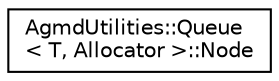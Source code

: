 digraph "Graphical Class Hierarchy"
{
  edge [fontname="Helvetica",fontsize="10",labelfontname="Helvetica",labelfontsize="10"];
  node [fontname="Helvetica",fontsize="10",shape=record];
  rankdir="LR";
  Node1 [label="AgmdUtilities::Queue\l\< T, Allocator \>::Node",height=0.2,width=0.4,color="black", fillcolor="white", style="filled",URL="$struct_agmd_utilities_1_1_queue_1_1_node.html"];
}
